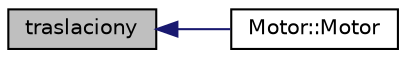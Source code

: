 digraph "traslaciony"
{
  edge [fontname="Helvetica",fontsize="10",labelfontname="Helvetica",labelfontsize="10"];
  node [fontname="Helvetica",fontsize="10",shape=record];
  rankdir="LR";
  Node1 [label="traslaciony",height=0.2,width=0.4,color="black", fillcolor="grey75", style="filled" fontcolor="black"];
  Node1 -> Node2 [dir="back",color="midnightblue",fontsize="10",style="solid",fontname="Helvetica"];
  Node2 [label="Motor::Motor",height=0.2,width=0.4,color="black", fillcolor="white", style="filled",URL="$class_motor.html#abe780b3e871a85b968d6fee888205b51"];
}
